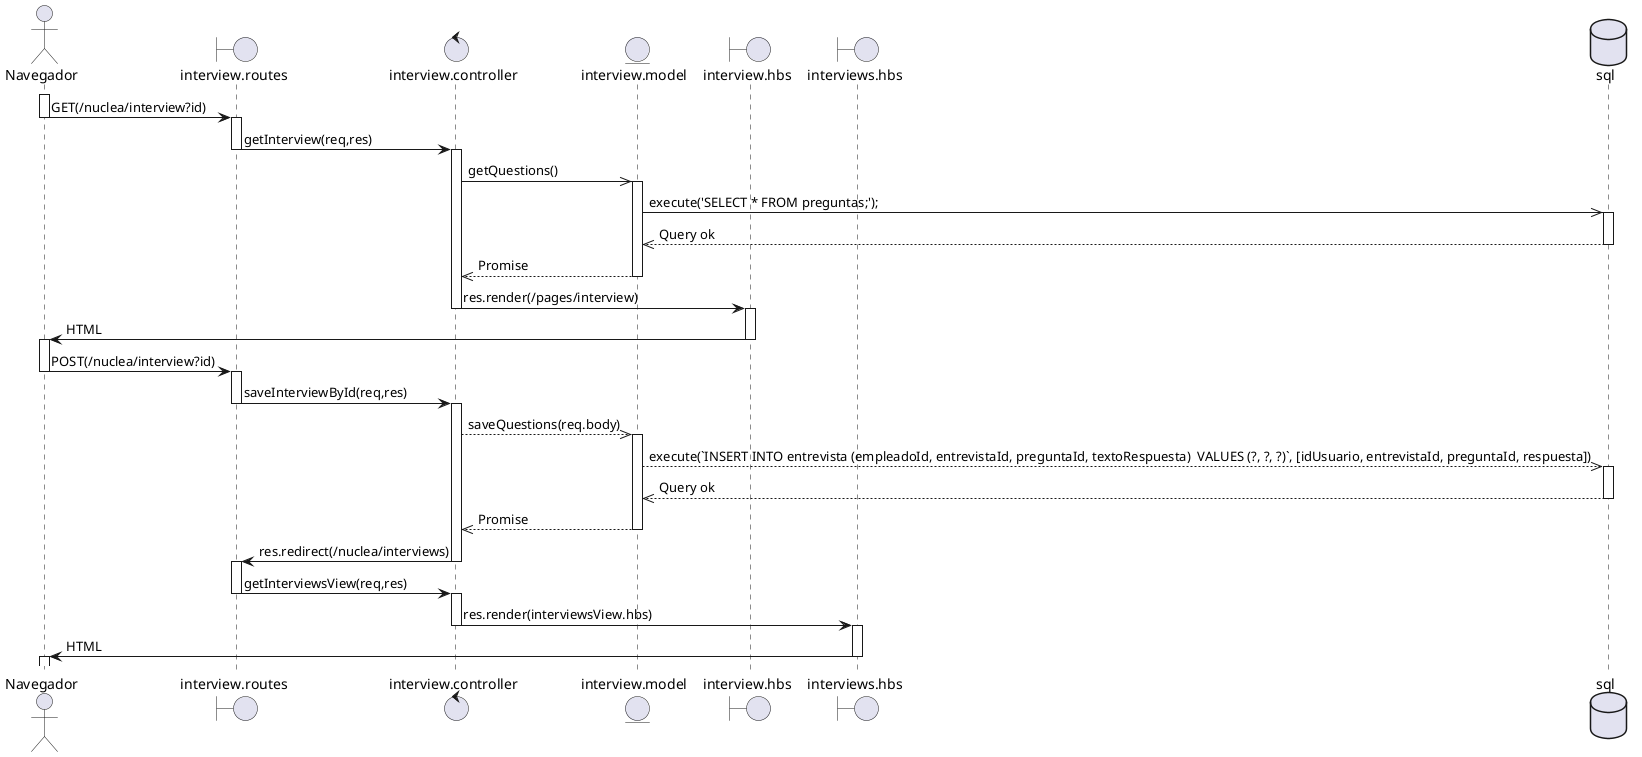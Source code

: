 @startuml
actor Navegador as navegador
boundary "interview.routes" as interviewRoutes
control "interview.controller" as interviewController
entity "interview.model" as interviewModel
boundary "interview.hbs" as interviewHbs
boundary "interviews.hbs" as interviewsHbs
database sql

activate navegador
navegador -> interviewRoutes : GET(/nuclea/interview?id)
deactivate navegador
activate interviewRoutes
interviewRoutes -> interviewController : getInterview(req,res)
deactivate
activate interviewController
interviewController ->> interviewModel : getQuestions()
activate interviewModel
interviewModel ->> sql : execute('SELECT * FROM preguntas;');
activate sql
sql -->> interviewModel: Query ok
deactivate
interviewModel -->> interviewController : Promise
deactivate
interviewController -> interviewHbs : res.render(/pages/interview)
deactivate
activate interviewHbs
interviewHbs -> navegador : HTML
deactivate
activate navegador
navegador -> interviewRoutes : POST(/nuclea/interview?id)
deactivate
activate interviewRoutes
interviewRoutes -> interviewController : saveInterviewById(req,res)
deactivate
activate interviewController
interviewController -->> interviewModel : saveQuestions(req.body)
activate interviewModel
interviewModel -->> sql : execute(`INSERT INTO entrevista (empleadoId, entrevistaId, preguntaId, textoRespuesta)  VALUES (?, ?, ?)`, [idUsuario, entrevistaId, preguntaId, respuesta])
activate sql
sql -->> interviewModel : Query ok
deactivate
interviewModel -->> interviewController : Promise
deactivate
interviewController -> interviewRoutes : res.redirect(/nuclea/interviews)
deactivate
activate interviewRoutes
interviewRoutes -> interviewController : getInterviewsView(req,res) 
deactivate
activate interviewController
interviewController -> interviewsHbs : res.render(interviewsView.hbs)
deactivate
activate interviewsHbs
interviewsHbs -> navegador : HTML
deactivate
activate navegador
deactivate navegador
